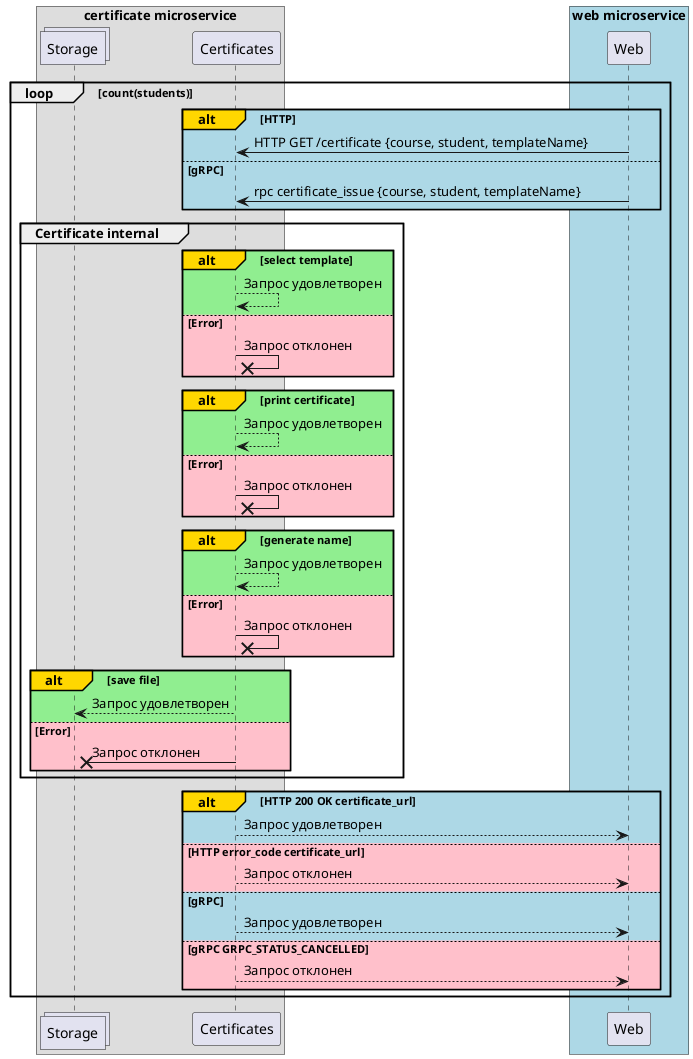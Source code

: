@startuml
box certificate microservice
collections Storage
participant Certificates as Cert
end box 

box "web microservice" #LightBlue
participant Web as Web
end box 

loop count(students)
   alt#Gold #LightBlue HTTP
      Web -> Cert: HTTP GET /certificate {course, student, templateName}
   else #LightBlue gRPC
      Web -> Cert: rpc certificate_issue {course, student, templateName}
   end
   group Certificate internal 
    alt#Gold #LightGreen select template
    Cert --> Cert: Запрос удовлетворен
else #Pink Error
    Cert ->x Cert: Запрос отклонен
end
    alt#Gold #LightGreen print certificate
    Cert --> Cert: Запрос удовлетворен
else #Pink Error
    Cert ->x Cert: Запрос отклонен
end
     alt#Gold #LightGreen generate name
    Cert --> Cert: Запрос удовлетворен
else #Pink Error
    Cert ->x Cert: Запрос отклонен
end
     alt#Gold #LightGreen save file
    Cert --> Storage: Запрос удовлетворен
else #Pink Error
    Cert ->x Storage: Запрос отклонен
end
   end
alt#Gold #LightBlue HTTP 200 OK certificate_url
    Cert --> Web: Запрос удовлетворен
else #Pink HTTP error_code certificate_url
    Cert --> Web: Запрос отклонен
else #LightBlue gRPC
    Cert --> Web: Запрос удовлетворен
else #Pink gRPC GRPC_STATUS_CANCELLED
    Cert --> Web: Запрос отклонен
end
  
end
@enduml